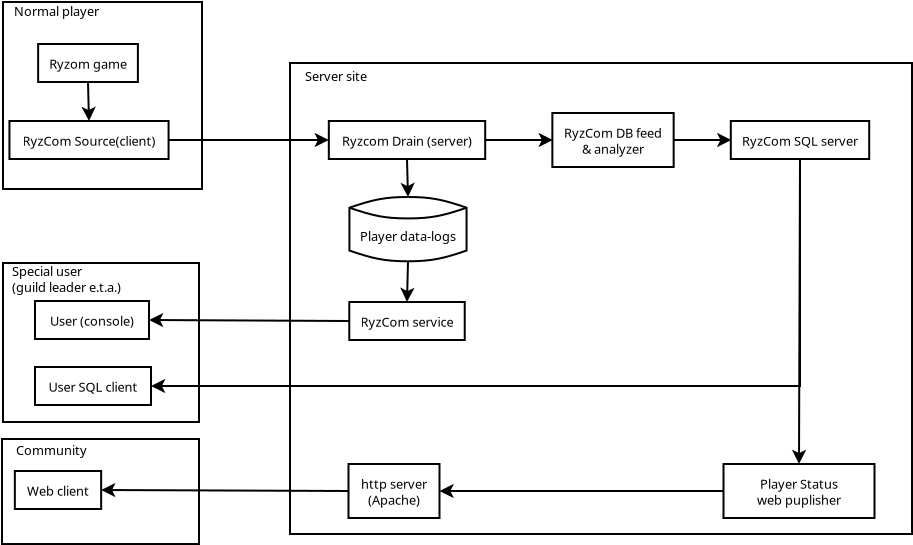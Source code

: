 <?xml version="1.0" encoding="UTF-8"?>
<dia:diagram xmlns:dia="http://www.lysator.liu.se/~alla/dia/">
  <dia:layer name="Background" visible="true">
    <dia:group>
      <dia:object type="Standard - Box" version="0" id="O0">
        <dia:attribute name="obj_pos">
          <dia:point val="1.05,0.15"/>
        </dia:attribute>
        <dia:attribute name="obj_bb">
          <dia:rectangle val="1,0.1;11.05,9.55"/>
        </dia:attribute>
        <dia:attribute name="elem_corner">
          <dia:point val="1.05,0.15"/>
        </dia:attribute>
        <dia:attribute name="elem_width">
          <dia:real val="9.95"/>
        </dia:attribute>
        <dia:attribute name="elem_height">
          <dia:real val="9.35"/>
        </dia:attribute>
        <dia:attribute name="show_background">
          <dia:boolean val="true"/>
        </dia:attribute>
      </dia:object>
      <dia:object type="Flowchart - Box" version="0" id="O1">
        <dia:attribute name="obj_pos">
          <dia:point val="2.841,2.25"/>
        </dia:attribute>
        <dia:attribute name="obj_bb">
          <dia:rectangle val="2.791,2.2;7.809,4.2"/>
        </dia:attribute>
        <dia:attribute name="elem_corner">
          <dia:point val="2.841,2.25"/>
        </dia:attribute>
        <dia:attribute name="elem_width">
          <dia:real val="4.919"/>
        </dia:attribute>
        <dia:attribute name="elem_height">
          <dia:real val="1.9"/>
        </dia:attribute>
        <dia:attribute name="show_background">
          <dia:boolean val="true"/>
        </dia:attribute>
        <dia:attribute name="padding">
          <dia:real val="0.5"/>
        </dia:attribute>
        <dia:attribute name="text">
          <dia:composite type="text">
            <dia:attribute name="string">
              <dia:string>#Ryzom game#</dia:string>
            </dia:attribute>
            <dia:attribute name="font">
              <dia:font family="sans" style="0" name="Helvetica"/>
            </dia:attribute>
            <dia:attribute name="height">
              <dia:real val="0.8"/>
            </dia:attribute>
            <dia:attribute name="pos">
              <dia:point val="5.3,3.35"/>
            </dia:attribute>
            <dia:attribute name="color">
              <dia:color val="#000000"/>
            </dia:attribute>
            <dia:attribute name="alignment">
              <dia:enum val="1"/>
            </dia:attribute>
          </dia:composite>
        </dia:attribute>
      </dia:object>
      <dia:object type="Flowchart - Box" version="0" id="O2">
        <dia:attribute name="obj_pos">
          <dia:point val="1.372,6.1"/>
        </dia:attribute>
        <dia:attribute name="obj_bb">
          <dia:rectangle val="1.322,6.05;9.378,8.05"/>
        </dia:attribute>
        <dia:attribute name="elem_corner">
          <dia:point val="1.372,6.1"/>
        </dia:attribute>
        <dia:attribute name="elem_width">
          <dia:real val="7.956"/>
        </dia:attribute>
        <dia:attribute name="elem_height">
          <dia:real val="1.9"/>
        </dia:attribute>
        <dia:attribute name="show_background">
          <dia:boolean val="true"/>
        </dia:attribute>
        <dia:attribute name="padding">
          <dia:real val="0.5"/>
        </dia:attribute>
        <dia:attribute name="text">
          <dia:composite type="text">
            <dia:attribute name="string">
              <dia:string>#RyzCom Source(client)#</dia:string>
            </dia:attribute>
            <dia:attribute name="font">
              <dia:font family="sans" style="0" name="Helvetica"/>
            </dia:attribute>
            <dia:attribute name="height">
              <dia:real val="0.8"/>
            </dia:attribute>
            <dia:attribute name="pos">
              <dia:point val="5.35,7.2"/>
            </dia:attribute>
            <dia:attribute name="color">
              <dia:color val="#000000"/>
            </dia:attribute>
            <dia:attribute name="alignment">
              <dia:enum val="1"/>
            </dia:attribute>
          </dia:composite>
        </dia:attribute>
      </dia:object>
      <dia:object type="Standard - Line" version="0" id="O3">
        <dia:attribute name="obj_pos">
          <dia:point val="5.3,4.15"/>
        </dia:attribute>
        <dia:attribute name="obj_bb">
          <dia:rectangle val="4.849,4.099;5.851,6.163"/>
        </dia:attribute>
        <dia:attribute name="conn_endpoints">
          <dia:point val="5.3,4.15"/>
          <dia:point val="5.35,6.1"/>
        </dia:attribute>
        <dia:attribute name="numcp">
          <dia:int val="1"/>
        </dia:attribute>
        <dia:attribute name="end_arrow">
          <dia:enum val="22"/>
        </dia:attribute>
        <dia:attribute name="end_arrow_length">
          <dia:real val="0.5"/>
        </dia:attribute>
        <dia:attribute name="end_arrow_width">
          <dia:real val="0.5"/>
        </dia:attribute>
        <dia:connections>
          <dia:connection handle="0" to="O1" connection="13"/>
          <dia:connection handle="1" to="O2" connection="2"/>
        </dia:connections>
      </dia:object>
      <dia:object type="Standard - Text" version="0" id="O4">
        <dia:attribute name="obj_pos">
          <dia:point val="1.6,0.85"/>
        </dia:attribute>
        <dia:attribute name="obj_bb">
          <dia:rectangle val="1.6,0.282;5.918,1.285"/>
        </dia:attribute>
        <dia:attribute name="text">
          <dia:composite type="text">
            <dia:attribute name="string">
              <dia:string>#Normal player#</dia:string>
            </dia:attribute>
            <dia:attribute name="font">
              <dia:font family="sans" style="0" name="Helvetica"/>
            </dia:attribute>
            <dia:attribute name="height">
              <dia:real val="0.8"/>
            </dia:attribute>
            <dia:attribute name="pos">
              <dia:point val="1.6,0.85"/>
            </dia:attribute>
            <dia:attribute name="color">
              <dia:color val="#000000"/>
            </dia:attribute>
            <dia:attribute name="alignment">
              <dia:enum val="0"/>
            </dia:attribute>
          </dia:composite>
        </dia:attribute>
      </dia:object>
    </dia:group>
    <dia:group>
      <dia:object type="Standard - Box" version="0" id="O5">
        <dia:attribute name="obj_pos">
          <dia:point val="1.05,13.2"/>
        </dia:attribute>
        <dia:attribute name="obj_bb">
          <dia:rectangle val="1,13.15;10.9,21.2"/>
        </dia:attribute>
        <dia:attribute name="elem_corner">
          <dia:point val="1.05,13.2"/>
        </dia:attribute>
        <dia:attribute name="elem_width">
          <dia:real val="9.8"/>
        </dia:attribute>
        <dia:attribute name="elem_height">
          <dia:real val="7.95"/>
        </dia:attribute>
        <dia:attribute name="show_background">
          <dia:boolean val="true"/>
        </dia:attribute>
      </dia:object>
      <dia:object type="Flowchart - Box" version="0" id="O6">
        <dia:attribute name="obj_pos">
          <dia:point val="2.65,15.1"/>
        </dia:attribute>
        <dia:attribute name="obj_bb">
          <dia:rectangle val="2.6,15.05;8.4,17.05"/>
        </dia:attribute>
        <dia:attribute name="elem_corner">
          <dia:point val="2.65,15.1"/>
        </dia:attribute>
        <dia:attribute name="elem_width">
          <dia:real val="5.7"/>
        </dia:attribute>
        <dia:attribute name="elem_height">
          <dia:real val="1.9"/>
        </dia:attribute>
        <dia:attribute name="show_background">
          <dia:boolean val="true"/>
        </dia:attribute>
        <dia:attribute name="padding">
          <dia:real val="0.5"/>
        </dia:attribute>
        <dia:attribute name="text">
          <dia:composite type="text">
            <dia:attribute name="string">
              <dia:string>#User (console)#</dia:string>
            </dia:attribute>
            <dia:attribute name="font">
              <dia:font family="sans" style="0" name="Helvetica"/>
            </dia:attribute>
            <dia:attribute name="height">
              <dia:real val="0.8"/>
            </dia:attribute>
            <dia:attribute name="pos">
              <dia:point val="5.5,16.2"/>
            </dia:attribute>
            <dia:attribute name="color">
              <dia:color val="#000000"/>
            </dia:attribute>
            <dia:attribute name="alignment">
              <dia:enum val="1"/>
            </dia:attribute>
          </dia:composite>
        </dia:attribute>
      </dia:object>
      <dia:object type="Flowchart - Box" version="0" id="O7">
        <dia:attribute name="obj_pos">
          <dia:point val="2.65,18.4"/>
        </dia:attribute>
        <dia:attribute name="obj_bb">
          <dia:rectangle val="2.6,18.35;8.5,20.35"/>
        </dia:attribute>
        <dia:attribute name="elem_corner">
          <dia:point val="2.65,18.4"/>
        </dia:attribute>
        <dia:attribute name="elem_width">
          <dia:real val="5.8"/>
        </dia:attribute>
        <dia:attribute name="elem_height">
          <dia:real val="1.9"/>
        </dia:attribute>
        <dia:attribute name="show_background">
          <dia:boolean val="true"/>
        </dia:attribute>
        <dia:attribute name="padding">
          <dia:real val="0.5"/>
        </dia:attribute>
        <dia:attribute name="text">
          <dia:composite type="text">
            <dia:attribute name="string">
              <dia:string>#User SQL client#</dia:string>
            </dia:attribute>
            <dia:attribute name="font">
              <dia:font family="sans" style="0" name="Helvetica"/>
            </dia:attribute>
            <dia:attribute name="height">
              <dia:real val="0.8"/>
            </dia:attribute>
            <dia:attribute name="pos">
              <dia:point val="5.55,19.5"/>
            </dia:attribute>
            <dia:attribute name="color">
              <dia:color val="#000000"/>
            </dia:attribute>
            <dia:attribute name="alignment">
              <dia:enum val="1"/>
            </dia:attribute>
          </dia:composite>
        </dia:attribute>
      </dia:object>
      <dia:object type="Standard - Text" version="0" id="O8">
        <dia:attribute name="obj_pos">
          <dia:point val="1.5,13.85"/>
        </dia:attribute>
        <dia:attribute name="obj_bb">
          <dia:rectangle val="1.5,13.3;7.55,15.05"/>
        </dia:attribute>
        <dia:attribute name="text">
          <dia:composite type="text">
            <dia:attribute name="string">
              <dia:string>#Special user 
(guild leader e.t.a.)#</dia:string>
            </dia:attribute>
            <dia:attribute name="font">
              <dia:font family="sans" style="0" name="Helvetica"/>
            </dia:attribute>
            <dia:attribute name="height">
              <dia:real val="0.8"/>
            </dia:attribute>
            <dia:attribute name="pos">
              <dia:point val="1.5,13.85"/>
            </dia:attribute>
            <dia:attribute name="color">
              <dia:color val="#000000"/>
            </dia:attribute>
            <dia:attribute name="alignment">
              <dia:enum val="0"/>
            </dia:attribute>
          </dia:composite>
        </dia:attribute>
      </dia:object>
    </dia:group>
    <dia:group>
      <dia:object type="Standard - Box" version="0" id="O9">
        <dia:attribute name="obj_pos">
          <dia:point val="1,22"/>
        </dia:attribute>
        <dia:attribute name="obj_bb">
          <dia:rectangle val="0.95,21.95;10.9,27.3"/>
        </dia:attribute>
        <dia:attribute name="elem_corner">
          <dia:point val="1,22"/>
        </dia:attribute>
        <dia:attribute name="elem_width">
          <dia:real val="9.85"/>
        </dia:attribute>
        <dia:attribute name="elem_height">
          <dia:real val="5.25"/>
        </dia:attribute>
        <dia:attribute name="show_background">
          <dia:boolean val="true"/>
        </dia:attribute>
      </dia:object>
      <dia:object type="Flowchart - Box" version="0" id="O10">
        <dia:attribute name="obj_pos">
          <dia:point val="1.642,23.6"/>
        </dia:attribute>
        <dia:attribute name="obj_bb">
          <dia:rectangle val="1.592,23.55;6.008,25.55"/>
        </dia:attribute>
        <dia:attribute name="elem_corner">
          <dia:point val="1.642,23.6"/>
        </dia:attribute>
        <dia:attribute name="elem_width">
          <dia:real val="4.316"/>
        </dia:attribute>
        <dia:attribute name="elem_height">
          <dia:real val="1.9"/>
        </dia:attribute>
        <dia:attribute name="show_background">
          <dia:boolean val="true"/>
        </dia:attribute>
        <dia:attribute name="padding">
          <dia:real val="0.5"/>
        </dia:attribute>
        <dia:attribute name="text">
          <dia:composite type="text">
            <dia:attribute name="string">
              <dia:string>#Web client#</dia:string>
            </dia:attribute>
            <dia:attribute name="font">
              <dia:font family="sans" style="0" name="Helvetica"/>
            </dia:attribute>
            <dia:attribute name="height">
              <dia:real val="0.8"/>
            </dia:attribute>
            <dia:attribute name="pos">
              <dia:point val="3.8,24.7"/>
            </dia:attribute>
            <dia:attribute name="color">
              <dia:color val="#000000"/>
            </dia:attribute>
            <dia:attribute name="alignment">
              <dia:enum val="1"/>
            </dia:attribute>
          </dia:composite>
        </dia:attribute>
      </dia:object>
      <dia:object type="Standard - Text" version="0" id="O11">
        <dia:attribute name="obj_pos">
          <dia:point val="1.7,22.8"/>
        </dia:attribute>
        <dia:attribute name="obj_bb">
          <dia:rectangle val="1.7,22.233;5.117,23.235"/>
        </dia:attribute>
        <dia:attribute name="text">
          <dia:composite type="text">
            <dia:attribute name="string">
              <dia:string>#Community#</dia:string>
            </dia:attribute>
            <dia:attribute name="font">
              <dia:font family="sans" style="0" name="Helvetica"/>
            </dia:attribute>
            <dia:attribute name="height">
              <dia:real val="0.8"/>
            </dia:attribute>
            <dia:attribute name="pos">
              <dia:point val="1.7,22.8"/>
            </dia:attribute>
            <dia:attribute name="color">
              <dia:color val="#000000"/>
            </dia:attribute>
            <dia:attribute name="alignment">
              <dia:enum val="0"/>
            </dia:attribute>
          </dia:composite>
        </dia:attribute>
      </dia:object>
    </dia:group>
    <dia:group>
      <dia:object type="Standard - Box" version="0" id="O12">
        <dia:attribute name="obj_pos">
          <dia:point val="15.4,3.2"/>
        </dia:attribute>
        <dia:attribute name="obj_bb">
          <dia:rectangle val="15.35,3.15;46.55,26.8"/>
        </dia:attribute>
        <dia:attribute name="elem_corner">
          <dia:point val="15.4,3.2"/>
        </dia:attribute>
        <dia:attribute name="elem_width">
          <dia:real val="31.1"/>
        </dia:attribute>
        <dia:attribute name="elem_height">
          <dia:real val="23.55"/>
        </dia:attribute>
        <dia:attribute name="show_background">
          <dia:boolean val="true"/>
        </dia:attribute>
      </dia:object>
      <dia:object type="Flowchart - Box" version="0" id="O13">
        <dia:attribute name="obj_pos">
          <dia:point val="17.341,6.1"/>
        </dia:attribute>
        <dia:attribute name="obj_bb">
          <dia:rectangle val="17.291,6.05;25.209,8.05"/>
        </dia:attribute>
        <dia:attribute name="elem_corner">
          <dia:point val="17.341,6.1"/>
        </dia:attribute>
        <dia:attribute name="elem_width">
          <dia:real val="7.819"/>
        </dia:attribute>
        <dia:attribute name="elem_height">
          <dia:real val="1.9"/>
        </dia:attribute>
        <dia:attribute name="show_background">
          <dia:boolean val="true"/>
        </dia:attribute>
        <dia:attribute name="padding">
          <dia:real val="0.5"/>
        </dia:attribute>
        <dia:attribute name="text">
          <dia:composite type="text">
            <dia:attribute name="string">
              <dia:string>#Ryzcom Drain (server)#</dia:string>
            </dia:attribute>
            <dia:attribute name="font">
              <dia:font family="sans" style="0" name="Helvetica"/>
            </dia:attribute>
            <dia:attribute name="height">
              <dia:real val="0.8"/>
            </dia:attribute>
            <dia:attribute name="pos">
              <dia:point val="21.25,7.2"/>
            </dia:attribute>
            <dia:attribute name="color">
              <dia:color val="#000000"/>
            </dia:attribute>
            <dia:attribute name="alignment">
              <dia:enum val="1"/>
            </dia:attribute>
          </dia:composite>
        </dia:attribute>
      </dia:object>
      <dia:object type="Flowchart - Magnetic Disk" version="0" id="O14">
        <dia:attribute name="obj_pos">
          <dia:point val="18.371,9.9"/>
        </dia:attribute>
        <dia:attribute name="obj_bb">
          <dia:rectangle val="18.321,9.85;24.279,13.164"/>
        </dia:attribute>
        <dia:attribute name="elem_corner">
          <dia:point val="18.371,9.9"/>
        </dia:attribute>
        <dia:attribute name="elem_width">
          <dia:real val="5.857"/>
        </dia:attribute>
        <dia:attribute name="elem_height">
          <dia:real val="3.214"/>
        </dia:attribute>
        <dia:attribute name="line_width">
          <dia:real val="0.1"/>
        </dia:attribute>
        <dia:attribute name="line_colour">
          <dia:color val="#000000"/>
        </dia:attribute>
        <dia:attribute name="fill_colour">
          <dia:color val="#ffffff"/>
        </dia:attribute>
        <dia:attribute name="show_background">
          <dia:boolean val="true"/>
        </dia:attribute>
        <dia:attribute name="line_style">
          <dia:enum val="0"/>
          <dia:real val="1"/>
        </dia:attribute>
        <dia:attribute name="text">
          <dia:composite type="text">
            <dia:attribute name="string">
              <dia:string>#Player data-logs#</dia:string>
            </dia:attribute>
            <dia:attribute name="font">
              <dia:font family="sans" style="0" name="Helvetica"/>
            </dia:attribute>
            <dia:attribute name="height">
              <dia:real val="0.8"/>
            </dia:attribute>
            <dia:attribute name="pos">
              <dia:point val="21.3,11.925"/>
            </dia:attribute>
            <dia:attribute name="color">
              <dia:color val="#000000"/>
            </dia:attribute>
            <dia:attribute name="alignment">
              <dia:enum val="1"/>
            </dia:attribute>
          </dia:composite>
        </dia:attribute>
        <dia:attribute name="flip_horizontal">
          <dia:boolean val="false"/>
        </dia:attribute>
        <dia:attribute name="flip_vertical">
          <dia:boolean val="false"/>
        </dia:attribute>
      </dia:object>
      <dia:object type="Flowchart - Box" version="0" id="O15">
        <dia:attribute name="obj_pos">
          <dia:point val="28.541,5.7"/>
        </dia:attribute>
        <dia:attribute name="obj_bb">
          <dia:rectangle val="28.491,5.65;34.609,8.45"/>
        </dia:attribute>
        <dia:attribute name="elem_corner">
          <dia:point val="28.541,5.7"/>
        </dia:attribute>
        <dia:attribute name="elem_width">
          <dia:real val="6.019"/>
        </dia:attribute>
        <dia:attribute name="elem_height">
          <dia:real val="2.7"/>
        </dia:attribute>
        <dia:attribute name="show_background">
          <dia:boolean val="true"/>
        </dia:attribute>
        <dia:attribute name="padding">
          <dia:real val="0.5"/>
        </dia:attribute>
        <dia:attribute name="text">
          <dia:composite type="text">
            <dia:attribute name="string">
              <dia:string>#RyzCom DB feed
&amp; analyzer#</dia:string>
            </dia:attribute>
            <dia:attribute name="font">
              <dia:font family="sans" style="0" name="Helvetica"/>
            </dia:attribute>
            <dia:attribute name="height">
              <dia:real val="0.8"/>
            </dia:attribute>
            <dia:attribute name="pos">
              <dia:point val="31.55,6.8"/>
            </dia:attribute>
            <dia:attribute name="color">
              <dia:color val="#000000"/>
            </dia:attribute>
            <dia:attribute name="alignment">
              <dia:enum val="1"/>
            </dia:attribute>
          </dia:composite>
        </dia:attribute>
      </dia:object>
      <dia:object type="Flowchart - Box" version="0" id="O16">
        <dia:attribute name="obj_pos">
          <dia:point val="37.466,6.1"/>
        </dia:attribute>
        <dia:attribute name="obj_bb">
          <dia:rectangle val="37.416,6.05;44.384,8.05"/>
        </dia:attribute>
        <dia:attribute name="elem_corner">
          <dia:point val="37.466,6.1"/>
        </dia:attribute>
        <dia:attribute name="elem_width">
          <dia:real val="6.869"/>
        </dia:attribute>
        <dia:attribute name="elem_height">
          <dia:real val="1.9"/>
        </dia:attribute>
        <dia:attribute name="show_background">
          <dia:boolean val="true"/>
        </dia:attribute>
        <dia:attribute name="padding">
          <dia:real val="0.5"/>
        </dia:attribute>
        <dia:attribute name="text">
          <dia:composite type="text">
            <dia:attribute name="string">
              <dia:string>#RyzCom SQL server#</dia:string>
            </dia:attribute>
            <dia:attribute name="font">
              <dia:font family="sans" style="0" name="Helvetica"/>
            </dia:attribute>
            <dia:attribute name="height">
              <dia:real val="0.8"/>
            </dia:attribute>
            <dia:attribute name="pos">
              <dia:point val="40.9,7.2"/>
            </dia:attribute>
            <dia:attribute name="color">
              <dia:color val="#000000"/>
            </dia:attribute>
            <dia:attribute name="alignment">
              <dia:enum val="1"/>
            </dia:attribute>
          </dia:composite>
        </dia:attribute>
      </dia:object>
      <dia:object type="Flowchart - Box" version="0" id="O17">
        <dia:attribute name="obj_pos">
          <dia:point val="18.366,15.15"/>
        </dia:attribute>
        <dia:attribute name="obj_bb">
          <dia:rectangle val="18.316,15.1;24.184,17.1"/>
        </dia:attribute>
        <dia:attribute name="elem_corner">
          <dia:point val="18.366,15.15"/>
        </dia:attribute>
        <dia:attribute name="elem_width">
          <dia:real val="5.769"/>
        </dia:attribute>
        <dia:attribute name="elem_height">
          <dia:real val="1.9"/>
        </dia:attribute>
        <dia:attribute name="show_background">
          <dia:boolean val="true"/>
        </dia:attribute>
        <dia:attribute name="padding">
          <dia:real val="0.5"/>
        </dia:attribute>
        <dia:attribute name="text">
          <dia:composite type="text">
            <dia:attribute name="string">
              <dia:string>#RyzCom service#</dia:string>
            </dia:attribute>
            <dia:attribute name="font">
              <dia:font family="sans" style="0" name="Helvetica"/>
            </dia:attribute>
            <dia:attribute name="height">
              <dia:real val="0.8"/>
            </dia:attribute>
            <dia:attribute name="pos">
              <dia:point val="21.25,16.25"/>
            </dia:attribute>
            <dia:attribute name="color">
              <dia:color val="#000000"/>
            </dia:attribute>
            <dia:attribute name="alignment">
              <dia:enum val="1"/>
            </dia:attribute>
          </dia:composite>
        </dia:attribute>
      </dia:object>
      <dia:object type="Flowchart - Box" version="0" id="O18">
        <dia:attribute name="obj_pos">
          <dia:point val="37.075,23.25"/>
        </dia:attribute>
        <dia:attribute name="obj_bb">
          <dia:rectangle val="37.025,23.2;44.675,26"/>
        </dia:attribute>
        <dia:attribute name="elem_corner">
          <dia:point val="37.075,23.25"/>
        </dia:attribute>
        <dia:attribute name="elem_width">
          <dia:real val="7.55"/>
        </dia:attribute>
        <dia:attribute name="elem_height">
          <dia:real val="2.7"/>
        </dia:attribute>
        <dia:attribute name="show_background">
          <dia:boolean val="true"/>
        </dia:attribute>
        <dia:attribute name="padding">
          <dia:real val="0.5"/>
        </dia:attribute>
        <dia:attribute name="text">
          <dia:composite type="text">
            <dia:attribute name="string">
              <dia:string>#Player Status
web puplisher#</dia:string>
            </dia:attribute>
            <dia:attribute name="font">
              <dia:font family="sans" style="0" name="Helvetica"/>
            </dia:attribute>
            <dia:attribute name="height">
              <dia:real val="0.8"/>
            </dia:attribute>
            <dia:attribute name="pos">
              <dia:point val="40.85,24.35"/>
            </dia:attribute>
            <dia:attribute name="color">
              <dia:color val="#000000"/>
            </dia:attribute>
            <dia:attribute name="alignment">
              <dia:enum val="1"/>
            </dia:attribute>
          </dia:composite>
        </dia:attribute>
      </dia:object>
      <dia:object type="Standard - Line" version="0" id="O19">
        <dia:attribute name="obj_pos">
          <dia:point val="21.25,8"/>
        </dia:attribute>
        <dia:attribute name="obj_bb">
          <dia:rectangle val="20.799,7.949;21.801,9.963"/>
        </dia:attribute>
        <dia:attribute name="conn_endpoints">
          <dia:point val="21.25,8"/>
          <dia:point val="21.3,9.9"/>
        </dia:attribute>
        <dia:attribute name="numcp">
          <dia:int val="1"/>
        </dia:attribute>
        <dia:attribute name="end_arrow">
          <dia:enum val="22"/>
        </dia:attribute>
        <dia:attribute name="end_arrow_length">
          <dia:real val="0.5"/>
        </dia:attribute>
        <dia:attribute name="end_arrow_width">
          <dia:real val="0.5"/>
        </dia:attribute>
        <dia:connections>
          <dia:connection handle="0" to="O13" connection="13"/>
          <dia:connection handle="1" to="O14" connection="2"/>
        </dia:connections>
      </dia:object>
      <dia:object type="Standard - Line" version="0" id="O20">
        <dia:attribute name="obj_pos">
          <dia:point val="25.159,7.05"/>
        </dia:attribute>
        <dia:attribute name="obj_bb">
          <dia:rectangle val="25.109,6.55;28.591,7.55"/>
        </dia:attribute>
        <dia:attribute name="conn_endpoints">
          <dia:point val="25.159,7.05"/>
          <dia:point val="28.541,7.05"/>
        </dia:attribute>
        <dia:attribute name="numcp">
          <dia:int val="1"/>
        </dia:attribute>
        <dia:attribute name="end_arrow">
          <dia:enum val="22"/>
        </dia:attribute>
        <dia:attribute name="end_arrow_length">
          <dia:real val="0.5"/>
        </dia:attribute>
        <dia:attribute name="end_arrow_width">
          <dia:real val="0.5"/>
        </dia:attribute>
        <dia:connections>
          <dia:connection handle="0" to="O13" connection="8"/>
          <dia:connection handle="1" to="O15" connection="7"/>
        </dia:connections>
      </dia:object>
      <dia:object type="Standard - Line" version="0" id="O21">
        <dia:attribute name="obj_pos">
          <dia:point val="34.559,7.05"/>
        </dia:attribute>
        <dia:attribute name="obj_bb">
          <dia:rectangle val="34.509,6.55;37.516,7.55"/>
        </dia:attribute>
        <dia:attribute name="conn_endpoints">
          <dia:point val="34.559,7.05"/>
          <dia:point val="37.466,7.05"/>
        </dia:attribute>
        <dia:attribute name="numcp">
          <dia:int val="1"/>
        </dia:attribute>
        <dia:attribute name="end_arrow">
          <dia:enum val="22"/>
        </dia:attribute>
        <dia:attribute name="end_arrow_length">
          <dia:real val="0.5"/>
        </dia:attribute>
        <dia:attribute name="end_arrow_width">
          <dia:real val="0.5"/>
        </dia:attribute>
        <dia:connections>
          <dia:connection handle="0" to="O15" connection="8"/>
          <dia:connection handle="1" to="O16" connection="7"/>
        </dia:connections>
      </dia:object>
      <dia:object type="Standard - Line" version="0" id="O22">
        <dia:attribute name="obj_pos">
          <dia:point val="40.9,8"/>
        </dia:attribute>
        <dia:attribute name="obj_bb">
          <dia:rectangle val="40.35,7.95;41.35,23.302"/>
        </dia:attribute>
        <dia:attribute name="conn_endpoints">
          <dia:point val="40.9,8"/>
          <dia:point val="40.85,23.25"/>
        </dia:attribute>
        <dia:attribute name="numcp">
          <dia:int val="1"/>
        </dia:attribute>
        <dia:attribute name="end_arrow">
          <dia:enum val="22"/>
        </dia:attribute>
        <dia:attribute name="end_arrow_length">
          <dia:real val="0.5"/>
        </dia:attribute>
        <dia:attribute name="end_arrow_width">
          <dia:real val="0.5"/>
        </dia:attribute>
        <dia:connections>
          <dia:connection handle="0" to="O16" connection="13"/>
          <dia:connection handle="1" to="O18" connection="2"/>
        </dia:connections>
      </dia:object>
      <dia:object type="Standard - Line" version="0" id="O23">
        <dia:attribute name="obj_pos">
          <dia:point val="21.3,13.114"/>
        </dia:attribute>
        <dia:attribute name="obj_bb">
          <dia:rectangle val="20.749,13.063;21.751,15.212"/>
        </dia:attribute>
        <dia:attribute name="conn_endpoints">
          <dia:point val="21.3,13.114"/>
          <dia:point val="21.25,15.15"/>
        </dia:attribute>
        <dia:attribute name="numcp">
          <dia:int val="1"/>
        </dia:attribute>
        <dia:attribute name="end_arrow">
          <dia:enum val="22"/>
        </dia:attribute>
        <dia:attribute name="end_arrow_length">
          <dia:real val="0.5"/>
        </dia:attribute>
        <dia:attribute name="end_arrow_width">
          <dia:real val="0.5"/>
        </dia:attribute>
        <dia:connections>
          <dia:connection handle="0" to="O14" connection="14"/>
          <dia:connection handle="1" to="O17" connection="2"/>
        </dia:connections>
      </dia:object>
      <dia:object type="Flowchart - Box" version="0" id="O24">
        <dia:attribute name="obj_pos">
          <dia:point val="18.325,23.25"/>
        </dia:attribute>
        <dia:attribute name="obj_bb">
          <dia:rectangle val="18.275,23.2;22.925,26"/>
        </dia:attribute>
        <dia:attribute name="elem_corner">
          <dia:point val="18.325,23.25"/>
        </dia:attribute>
        <dia:attribute name="elem_width">
          <dia:real val="4.55"/>
        </dia:attribute>
        <dia:attribute name="elem_height">
          <dia:real val="2.7"/>
        </dia:attribute>
        <dia:attribute name="show_background">
          <dia:boolean val="true"/>
        </dia:attribute>
        <dia:attribute name="padding">
          <dia:real val="0.5"/>
        </dia:attribute>
        <dia:attribute name="text">
          <dia:composite type="text">
            <dia:attribute name="string">
              <dia:string>#http server
(Apache)#</dia:string>
            </dia:attribute>
            <dia:attribute name="font">
              <dia:font family="sans" style="0" name="Helvetica"/>
            </dia:attribute>
            <dia:attribute name="height">
              <dia:real val="0.8"/>
            </dia:attribute>
            <dia:attribute name="pos">
              <dia:point val="20.6,24.35"/>
            </dia:attribute>
            <dia:attribute name="color">
              <dia:color val="#000000"/>
            </dia:attribute>
            <dia:attribute name="alignment">
              <dia:enum val="1"/>
            </dia:attribute>
          </dia:composite>
        </dia:attribute>
      </dia:object>
      <dia:object type="Standard - Line" version="0" id="O25">
        <dia:attribute name="obj_pos">
          <dia:point val="37.075,24.6"/>
        </dia:attribute>
        <dia:attribute name="obj_bb">
          <dia:rectangle val="22.825,24.1;37.125,25.1"/>
        </dia:attribute>
        <dia:attribute name="conn_endpoints">
          <dia:point val="37.075,24.6"/>
          <dia:point val="22.875,24.6"/>
        </dia:attribute>
        <dia:attribute name="numcp">
          <dia:int val="1"/>
        </dia:attribute>
        <dia:attribute name="end_arrow">
          <dia:enum val="22"/>
        </dia:attribute>
        <dia:attribute name="end_arrow_length">
          <dia:real val="0.5"/>
        </dia:attribute>
        <dia:attribute name="end_arrow_width">
          <dia:real val="0.5"/>
        </dia:attribute>
        <dia:connections>
          <dia:connection handle="0" to="O18" connection="7"/>
          <dia:connection handle="1" to="O24" connection="8"/>
        </dia:connections>
      </dia:object>
      <dia:object type="Standard - Text" version="0" id="O26">
        <dia:attribute name="obj_pos">
          <dia:point val="16.15,4.1"/>
        </dia:attribute>
        <dia:attribute name="obj_bb">
          <dia:rectangle val="16.15,3.55;19.5,4.5"/>
        </dia:attribute>
        <dia:attribute name="text">
          <dia:composite type="text">
            <dia:attribute name="string">
              <dia:string>#Server site#</dia:string>
            </dia:attribute>
            <dia:attribute name="font">
              <dia:font family="sans" style="0" name="Helvetica"/>
            </dia:attribute>
            <dia:attribute name="height">
              <dia:real val="0.8"/>
            </dia:attribute>
            <dia:attribute name="pos">
              <dia:point val="16.15,4.1"/>
            </dia:attribute>
            <dia:attribute name="color">
              <dia:color val="#000000"/>
            </dia:attribute>
            <dia:attribute name="alignment">
              <dia:enum val="0"/>
            </dia:attribute>
          </dia:composite>
        </dia:attribute>
      </dia:object>
    </dia:group>
    <dia:object type="Standard - Line" version="0" id="O27">
      <dia:attribute name="obj_pos">
        <dia:point val="18.366,16.1"/>
      </dia:attribute>
      <dia:attribute name="obj_bb">
        <dia:rectangle val="8.297,15.55;18.416,16.55"/>
      </dia:attribute>
      <dia:attribute name="conn_endpoints">
        <dia:point val="18.366,16.1"/>
        <dia:point val="8.35,16.05"/>
      </dia:attribute>
      <dia:attribute name="numcp">
        <dia:int val="1"/>
      </dia:attribute>
      <dia:attribute name="end_arrow">
        <dia:enum val="22"/>
      </dia:attribute>
      <dia:attribute name="end_arrow_length">
        <dia:real val="0.5"/>
      </dia:attribute>
      <dia:attribute name="end_arrow_width">
        <dia:real val="0.5"/>
      </dia:attribute>
      <dia:connections>
        <dia:connection handle="0" to="O17" connection="7"/>
        <dia:connection handle="1" to="O6" connection="8"/>
      </dia:connections>
    </dia:object>
    <dia:object type="Standard - ZigZagLine" version="0" id="O28">
      <dia:attribute name="obj_pos">
        <dia:point val="40.9,8"/>
      </dia:attribute>
      <dia:attribute name="obj_bb">
        <dia:rectangle val="8.4,7.95;40.95,19.85"/>
      </dia:attribute>
      <dia:attribute name="orth_points">
        <dia:point val="40.9,8"/>
        <dia:point val="40.9,19.35"/>
        <dia:point val="8.45,19.35"/>
      </dia:attribute>
      <dia:attribute name="orth_orient">
        <dia:enum val="1"/>
        <dia:enum val="0"/>
      </dia:attribute>
      <dia:attribute name="end_arrow">
        <dia:enum val="22"/>
      </dia:attribute>
      <dia:attribute name="end_arrow_length">
        <dia:real val="0.5"/>
      </dia:attribute>
      <dia:attribute name="end_arrow_width">
        <dia:real val="0.5"/>
      </dia:attribute>
      <dia:connections>
        <dia:connection handle="0" to="O16" connection="13"/>
        <dia:connection handle="1" to="O7" connection="8"/>
      </dia:connections>
    </dia:object>
    <dia:object type="Standard - Line" version="0" id="O29">
      <dia:attribute name="obj_pos">
        <dia:point val="18.325,24.6"/>
      </dia:attribute>
      <dia:attribute name="obj_bb">
        <dia:rectangle val="5.906,24.05;18.375,25.05"/>
      </dia:attribute>
      <dia:attribute name="conn_endpoints">
        <dia:point val="18.325,24.6"/>
        <dia:point val="5.958,24.55"/>
      </dia:attribute>
      <dia:attribute name="numcp">
        <dia:int val="1"/>
      </dia:attribute>
      <dia:attribute name="end_arrow">
        <dia:enum val="22"/>
      </dia:attribute>
      <dia:attribute name="end_arrow_length">
        <dia:real val="0.5"/>
      </dia:attribute>
      <dia:attribute name="end_arrow_width">
        <dia:real val="0.5"/>
      </dia:attribute>
      <dia:connections>
        <dia:connection handle="0" to="O24" connection="7"/>
        <dia:connection handle="1" to="O10" connection="8"/>
      </dia:connections>
    </dia:object>
    <dia:object type="Standard - Line" version="0" id="O30">
      <dia:attribute name="obj_pos">
        <dia:point val="9.328,7.05"/>
      </dia:attribute>
      <dia:attribute name="obj_bb">
        <dia:rectangle val="9.278,6.55;17.391,7.55"/>
      </dia:attribute>
      <dia:attribute name="conn_endpoints">
        <dia:point val="9.328,7.05"/>
        <dia:point val="17.341,7.05"/>
      </dia:attribute>
      <dia:attribute name="numcp">
        <dia:int val="1"/>
      </dia:attribute>
      <dia:attribute name="end_arrow">
        <dia:enum val="22"/>
      </dia:attribute>
      <dia:attribute name="end_arrow_length">
        <dia:real val="0.5"/>
      </dia:attribute>
      <dia:attribute name="end_arrow_width">
        <dia:real val="0.5"/>
      </dia:attribute>
      <dia:connections>
        <dia:connection handle="0" to="O2" connection="8"/>
        <dia:connection handle="1" to="O13" connection="7"/>
      </dia:connections>
    </dia:object>
  </dia:layer>
</dia:diagram>
